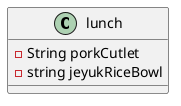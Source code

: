 @startuml
'https://plantuml.com/class-diagram

class lunch {
    - String porkCutlet
    - string jeyukRiceBowl
}

@enduml